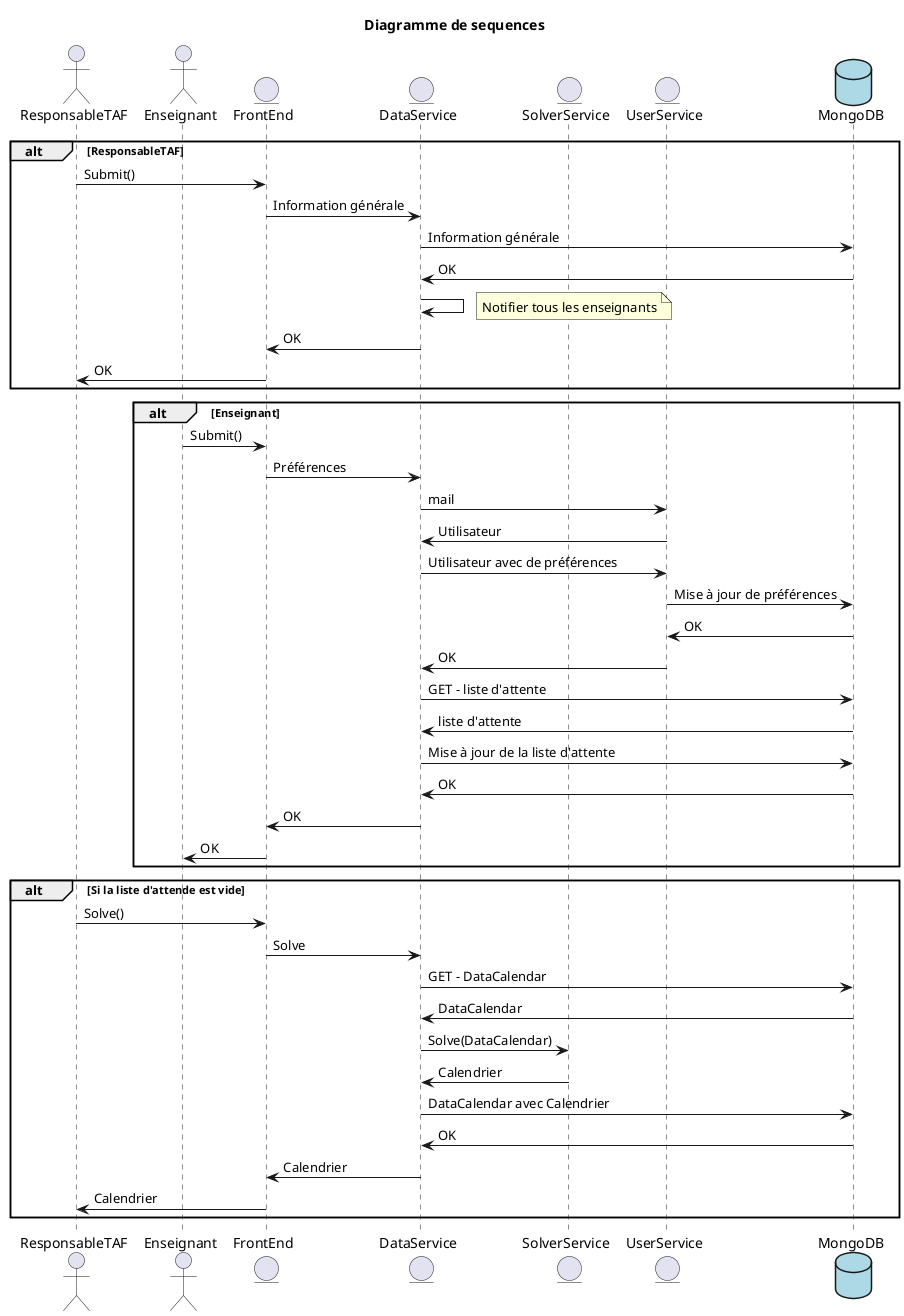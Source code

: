 @startuml Diagramme

title Diagramme de sequences
actor ResponsableTAF
actor Enseignant
entity FrontEnd
entity DataService
entity SolverService
entity UserService
database MongoDB #LightBlue

alt ResponsableTAF
    ResponsableTAF -> FrontEnd: Submit()
    FrontEnd -> DataService: Information générale
    DataService -> MongoDB: Information générale
    MongoDB -> DataService: OK
    DataService -> DataService
    note right
        Notifier tous les enseignants
    end note
    DataService -> FrontEnd: OK
    FrontEnd -> ResponsableTAF: OK
end

alt Enseignant
    Enseignant -> FrontEnd: Submit()
    FrontEnd -> DataService: Préférences
    DataService -> UserService: mail
    UserService -> DataService: Utilisateur
    DataService -> UserService: Utilisateur avec de préférences
    UserService -> MongoDB: Mise à jour de préférences
    MongoDB -> UserService: OK
    UserService -> DataService: OK
    DataService -> MongoDB: GET - liste d'attente
    MongoDB -> DataService: liste d'attente
    DataService -> MongoDB: Mise à jour de la liste d'attente
    MongoDB -> DataService: OK
    DataService -> FrontEnd: OK
    FrontEnd -> Enseignant: OK
end

alt Si la liste d'attende est vide
    ResponsableTAF -> FrontEnd: Solve()
    FrontEnd -> DataService: Solve
    DataService -> MongoDB: GET - DataCalendar
    MongoDB -> DataService: DataCalendar
    DataService -> SolverService: Solve(DataCalendar)
    SolverService -> DataService: Calendrier
    DataService -> MongoDB: DataCalendar avec Calendrier
    MongoDB -> DataService: OK
    DataService -> FrontEnd: Calendrier
    FrontEnd -> ResponsableTAF: Calendrier
end

@enduml